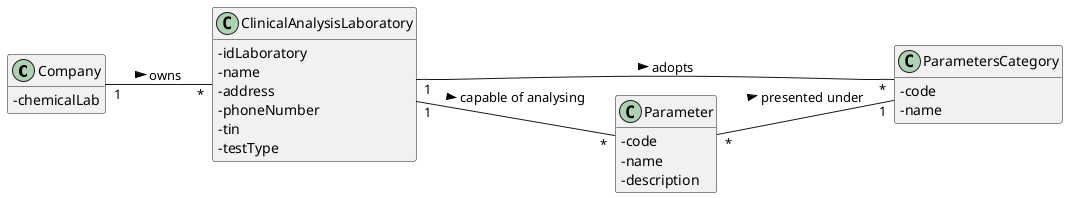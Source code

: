 @startuml
hide methods
left to right direction
skinparam classAttributeIconSize 0

class Company{
 -chemicalLab
}

class ClinicalAnalysisLaboratory{
    -idLaboratory
    -name
    -address
    -phoneNumber
    -tin
    -testType
}


class ParametersCategory{
    -code
    -name
}

class Parameter{
    -code
    -name
    -description
}


ClinicalAnalysisLaboratory "1" -- "*" Parameter : capable of analysing >
ClinicalAnalysisLaboratory "1" -- "*" ParametersCategory : adopts >
Parameter "*" -- "1" ParametersCategory : presented under >
Company "1" -- "*" ClinicalAnalysisLaboratory : owns >
@enduml